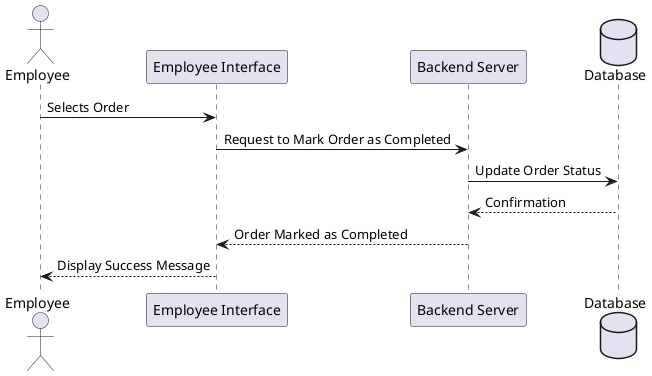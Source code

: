 @startuml

actor Employee as e
participant "Employee Interface" as ui
participant "Backend Server" as server
database "Database" as db

e -> ui: Selects Order
ui -> server: Request to Mark Order as Completed
server -> db: Update Order Status
db --> server: Confirmation
server --> ui: Order Marked as Completed
ui --> e: Display Success Message

@enduml